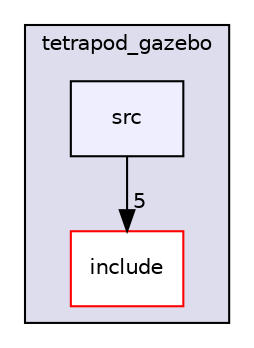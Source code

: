 digraph "catkin_ws/src/simulator/tetrapod_gazebo/src" {
  compound=true
  node [ fontsize="10", fontname="Helvetica"];
  edge [ labelfontsize="10", labelfontname="Helvetica"];
  subgraph clusterdir_979bcd87a29dc26e5d00bc10f6f56e83 {
    graph [ bgcolor="#ddddee", pencolor="black", label="tetrapod_gazebo" fontname="Helvetica", fontsize="10", URL="dir_979bcd87a29dc26e5d00bc10f6f56e83.html"]
  dir_86fd2a100fbbf5d5d0f5544aedddb069 [shape=box label="include" fillcolor="white" style="filled" color="red" URL="dir_86fd2a100fbbf5d5d0f5544aedddb069.html"];
  dir_03cfb7c3d956692ddba1d275d22d173e [shape=box, label="src", style="filled", fillcolor="#eeeeff", pencolor="black", URL="dir_03cfb7c3d956692ddba1d275d22d173e.html"];
  }
  dir_03cfb7c3d956692ddba1d275d22d173e->dir_86fd2a100fbbf5d5d0f5544aedddb069 [headlabel="5", labeldistance=1.5 headhref="dir_000085_000083.html"];
}
